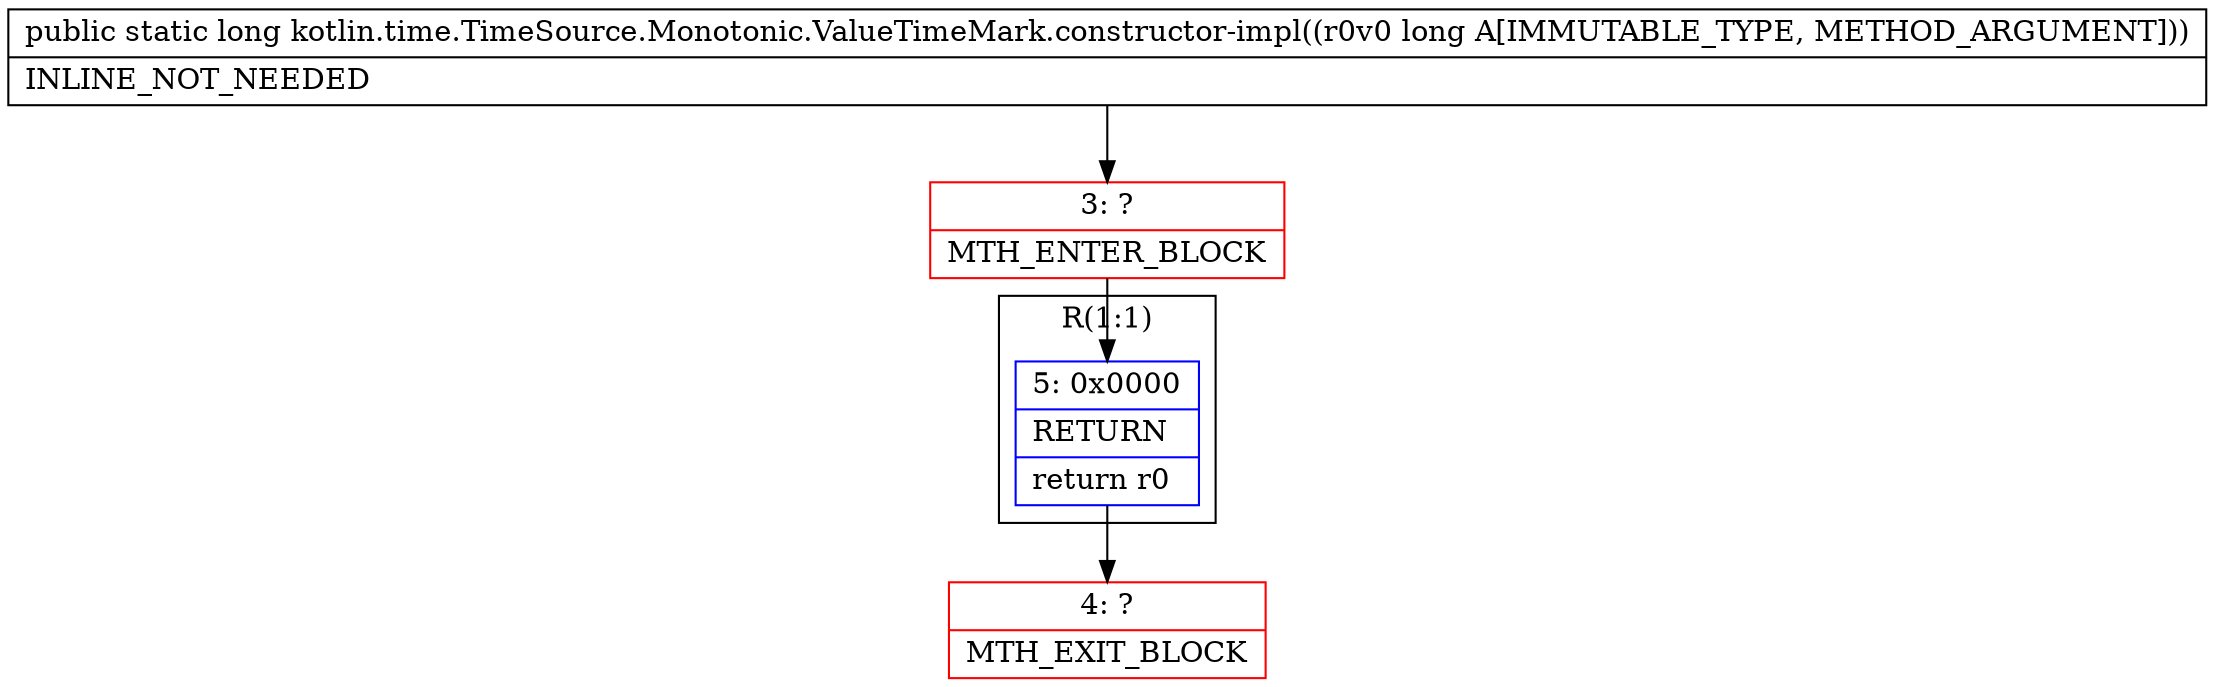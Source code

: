 digraph "CFG forkotlin.time.TimeSource.Monotonic.ValueTimeMark.constructor\-impl(J)J" {
subgraph cluster_Region_319487521 {
label = "R(1:1)";
node [shape=record,color=blue];
Node_5 [shape=record,label="{5\:\ 0x0000|RETURN\l|return r0\l}"];
}
Node_3 [shape=record,color=red,label="{3\:\ ?|MTH_ENTER_BLOCK\l}"];
Node_4 [shape=record,color=red,label="{4\:\ ?|MTH_EXIT_BLOCK\l}"];
MethodNode[shape=record,label="{public static long kotlin.time.TimeSource.Monotonic.ValueTimeMark.constructor\-impl((r0v0 long A[IMMUTABLE_TYPE, METHOD_ARGUMENT]))  | INLINE_NOT_NEEDED\l}"];
MethodNode -> Node_3;Node_5 -> Node_4;
Node_3 -> Node_5;
}

